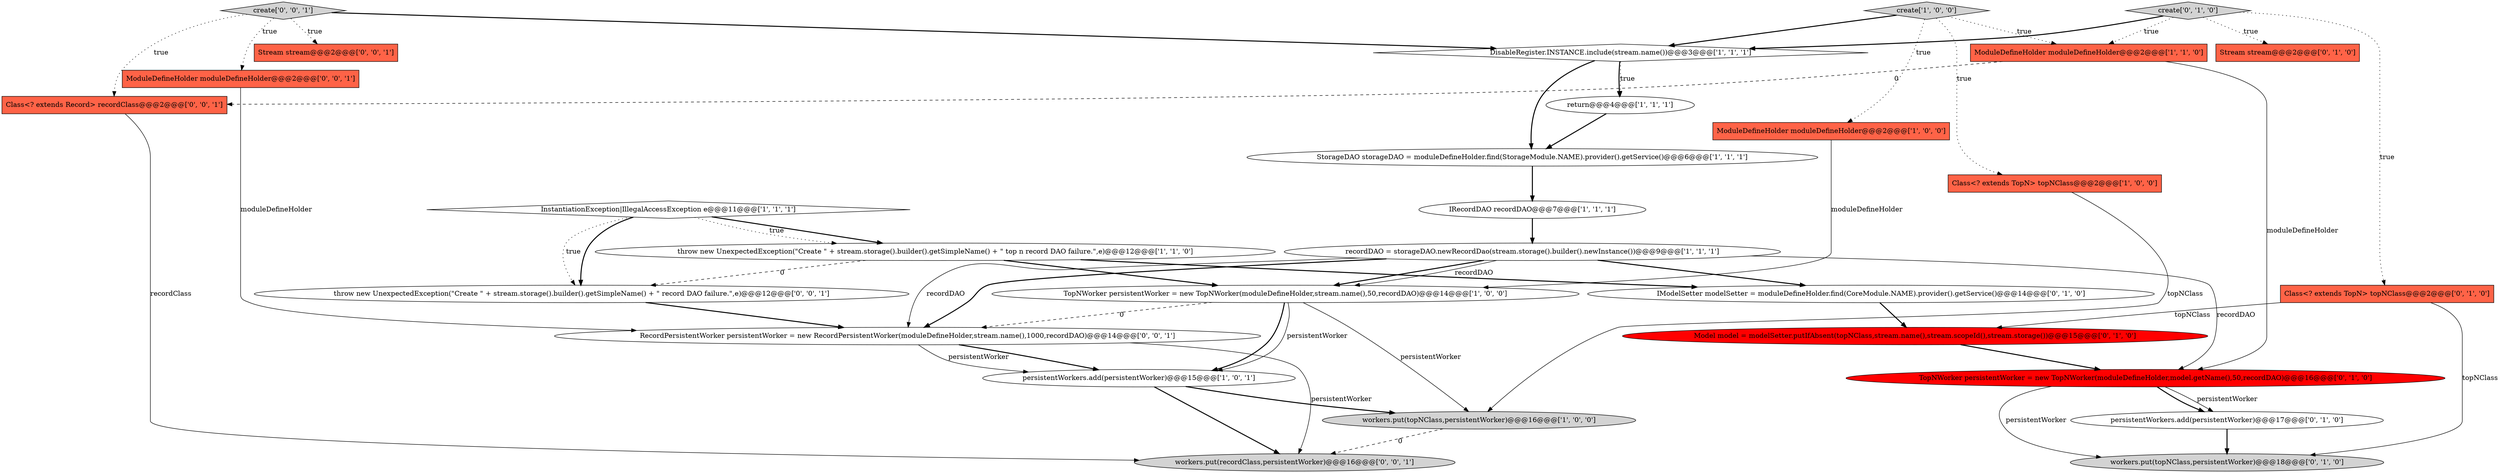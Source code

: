 digraph {
24 [style = filled, label = "Stream stream@@@2@@@['0', '0', '1']", fillcolor = tomato, shape = box image = "AAA0AAABBB3BBB"];
2 [style = filled, label = "return@@@4@@@['1', '1', '1']", fillcolor = white, shape = ellipse image = "AAA0AAABBB1BBB"];
28 [style = filled, label = "throw new UnexpectedException(\"Create \" + stream.storage().builder().getSimpleName() + \" record DAO failure.\",e)@@@12@@@['0', '0', '1']", fillcolor = white, shape = ellipse image = "AAA0AAABBB3BBB"];
16 [style = filled, label = "IModelSetter modelSetter = moduleDefineHolder.find(CoreModule.NAME).provider().getService()@@@14@@@['0', '1', '0']", fillcolor = white, shape = ellipse image = "AAA0AAABBB2BBB"];
11 [style = filled, label = "ModuleDefineHolder moduleDefineHolder@@@2@@@['1', '1', '0']", fillcolor = tomato, shape = box image = "AAA0AAABBB1BBB"];
23 [style = filled, label = "ModuleDefineHolder moduleDefineHolder@@@2@@@['0', '0', '1']", fillcolor = tomato, shape = box image = "AAA0AAABBB3BBB"];
6 [style = filled, label = "workers.put(topNClass,persistentWorker)@@@16@@@['1', '0', '0']", fillcolor = lightgray, shape = ellipse image = "AAA0AAABBB1BBB"];
4 [style = filled, label = "InstantiationException|IllegalAccessException e@@@11@@@['1', '1', '1']", fillcolor = white, shape = diamond image = "AAA0AAABBB1BBB"];
8 [style = filled, label = "TopNWorker persistentWorker = new TopNWorker(moduleDefineHolder,stream.name(),50,recordDAO)@@@14@@@['1', '0', '0']", fillcolor = white, shape = ellipse image = "AAA0AAABBB1BBB"];
14 [style = filled, label = "Stream stream@@@2@@@['0', '1', '0']", fillcolor = tomato, shape = box image = "AAA0AAABBB2BBB"];
15 [style = filled, label = "Model model = modelSetter.putIfAbsent(topNClass,stream.name(),stream.scopeId(),stream.storage())@@@15@@@['0', '1', '0']", fillcolor = red, shape = ellipse image = "AAA1AAABBB2BBB"];
1 [style = filled, label = "ModuleDefineHolder moduleDefineHolder@@@2@@@['1', '0', '0']", fillcolor = tomato, shape = box image = "AAA0AAABBB1BBB"];
27 [style = filled, label = "create['0', '0', '1']", fillcolor = lightgray, shape = diamond image = "AAA0AAABBB3BBB"];
5 [style = filled, label = "Class<? extends TopN> topNClass@@@2@@@['1', '0', '0']", fillcolor = tomato, shape = box image = "AAA0AAABBB1BBB"];
21 [style = filled, label = "create['0', '1', '0']", fillcolor = lightgray, shape = diamond image = "AAA0AAABBB2BBB"];
18 [style = filled, label = "persistentWorkers.add(persistentWorker)@@@17@@@['0', '1', '0']", fillcolor = white, shape = ellipse image = "AAA0AAABBB2BBB"];
26 [style = filled, label = "workers.put(recordClass,persistentWorker)@@@16@@@['0', '0', '1']", fillcolor = lightgray, shape = ellipse image = "AAA0AAABBB3BBB"];
25 [style = filled, label = "Class<? extends Record> recordClass@@@2@@@['0', '0', '1']", fillcolor = tomato, shape = box image = "AAA0AAABBB3BBB"];
10 [style = filled, label = "persistentWorkers.add(persistentWorker)@@@15@@@['1', '0', '1']", fillcolor = white, shape = ellipse image = "AAA0AAABBB1BBB"];
9 [style = filled, label = "recordDAO = storageDAO.newRecordDao(stream.storage().builder().newInstance())@@@9@@@['1', '1', '1']", fillcolor = white, shape = ellipse image = "AAA0AAABBB1BBB"];
12 [style = filled, label = "IRecordDAO recordDAO@@@7@@@['1', '1', '1']", fillcolor = white, shape = ellipse image = "AAA0AAABBB1BBB"];
17 [style = filled, label = "Class<? extends TopN> topNClass@@@2@@@['0', '1', '0']", fillcolor = tomato, shape = box image = "AAA0AAABBB2BBB"];
7 [style = filled, label = "create['1', '0', '0']", fillcolor = lightgray, shape = diamond image = "AAA0AAABBB1BBB"];
22 [style = filled, label = "RecordPersistentWorker persistentWorker = new RecordPersistentWorker(moduleDefineHolder,stream.name(),1000,recordDAO)@@@14@@@['0', '0', '1']", fillcolor = white, shape = ellipse image = "AAA0AAABBB3BBB"];
13 [style = filled, label = "DisableRegister.INSTANCE.include(stream.name())@@@3@@@['1', '1', '1']", fillcolor = white, shape = diamond image = "AAA0AAABBB1BBB"];
3 [style = filled, label = "throw new UnexpectedException(\"Create \" + stream.storage().builder().getSimpleName() + \" top n record DAO failure.\",e)@@@12@@@['1', '1', '0']", fillcolor = white, shape = ellipse image = "AAA0AAABBB1BBB"];
19 [style = filled, label = "TopNWorker persistentWorker = new TopNWorker(moduleDefineHolder,model.getName(),50,recordDAO)@@@16@@@['0', '1', '0']", fillcolor = red, shape = ellipse image = "AAA1AAABBB2BBB"];
0 [style = filled, label = "StorageDAO storageDAO = moduleDefineHolder.find(StorageModule.NAME).provider().getService()@@@6@@@['1', '1', '1']", fillcolor = white, shape = ellipse image = "AAA0AAABBB1BBB"];
20 [style = filled, label = "workers.put(topNClass,persistentWorker)@@@18@@@['0', '1', '0']", fillcolor = lightgray, shape = ellipse image = "AAA0AAABBB2BBB"];
7->13 [style = bold, label=""];
9->22 [style = bold, label=""];
27->13 [style = bold, label=""];
1->8 [style = solid, label="moduleDefineHolder"];
4->3 [style = bold, label=""];
8->10 [style = bold, label=""];
16->15 [style = bold, label=""];
19->18 [style = bold, label=""];
3->28 [style = dashed, label="0"];
27->25 [style = dotted, label="true"];
21->11 [style = dotted, label="true"];
11->19 [style = solid, label="moduleDefineHolder"];
0->12 [style = bold, label=""];
9->19 [style = solid, label="recordDAO"];
23->22 [style = solid, label="moduleDefineHolder"];
27->23 [style = dotted, label="true"];
10->26 [style = bold, label=""];
21->17 [style = dotted, label="true"];
27->24 [style = dotted, label="true"];
17->15 [style = solid, label="topNClass"];
3->16 [style = bold, label=""];
15->19 [style = bold, label=""];
12->9 [style = bold, label=""];
9->8 [style = bold, label=""];
10->6 [style = bold, label=""];
9->16 [style = bold, label=""];
4->28 [style = bold, label=""];
4->28 [style = dotted, label="true"];
19->20 [style = solid, label="persistentWorker"];
7->5 [style = dotted, label="true"];
8->10 [style = solid, label="persistentWorker"];
5->6 [style = solid, label="topNClass"];
13->2 [style = dotted, label="true"];
8->22 [style = dashed, label="0"];
18->20 [style = bold, label=""];
17->20 [style = solid, label="topNClass"];
2->0 [style = bold, label=""];
9->22 [style = solid, label="recordDAO"];
4->3 [style = dotted, label="true"];
7->11 [style = dotted, label="true"];
21->13 [style = bold, label=""];
6->26 [style = dashed, label="0"];
3->8 [style = bold, label=""];
21->14 [style = dotted, label="true"];
22->10 [style = bold, label=""];
11->25 [style = dashed, label="0"];
25->26 [style = solid, label="recordClass"];
9->8 [style = solid, label="recordDAO"];
22->26 [style = solid, label="persistentWorker"];
22->10 [style = solid, label="persistentWorker"];
7->1 [style = dotted, label="true"];
28->22 [style = bold, label=""];
19->18 [style = solid, label="persistentWorker"];
13->0 [style = bold, label=""];
13->2 [style = bold, label=""];
8->6 [style = solid, label="persistentWorker"];
}
